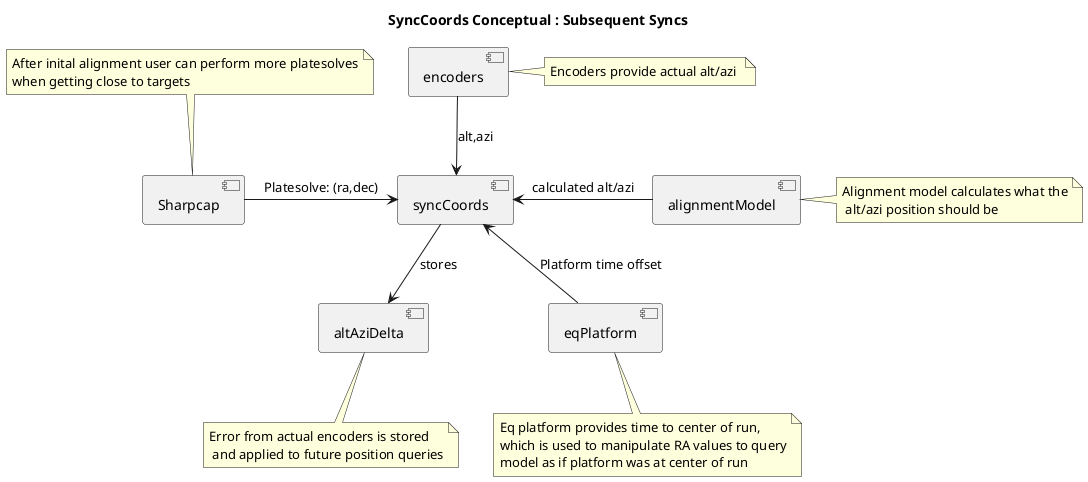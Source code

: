 @startuml SubsequentSyncsConceptual

title SyncCoords Conceptual : Subsequent Syncs
component Sharpcap
note top
After inital alignment user can perform more platesolves
when getting close to targets
end note
component syncCoords
component alignmentModel
note right 
Alignment model calculates what the
 alt/azi position should be
end note
component altAziDelta
note bottom 
Error from actual encoders is stored
 and applied to future position queries
end note
component encoders
note right
Encoders provide actual alt/azi 
end note
component eqPlatform
note bottom
Eq platform provides time to center of run,
which is used to manipulate RA values to query
model as if platform was at center of run
end note
encoders-down->syncCoords: alt,azi

Sharpcap->syncCoords:Platesolve: (ra,dec) 

alignmentModel-left->syncCoords: calculated alt/azi
eqPlatform-up->syncCoords: Platform time offset
syncCoords-down->altAziDelta : stores

@enduml